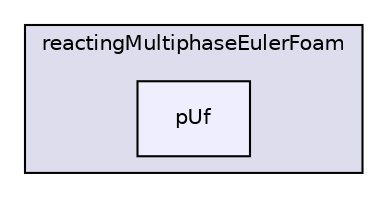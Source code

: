 digraph "applications/solvers/multiphase/reactingEulerFoam/reactingMultiphaseEulerFoam/pUf" {
  bgcolor=transparent;
  compound=true
  node [ fontsize="10", fontname="Helvetica"];
  edge [ labelfontsize="10", labelfontname="Helvetica"];
  subgraph clusterdir_f43e6cbef3f1fcb86eb964dec54a1d5c {
    graph [ bgcolor="#ddddee", pencolor="black", label="reactingMultiphaseEulerFoam" fontname="Helvetica", fontsize="10", URL="dir_f43e6cbef3f1fcb86eb964dec54a1d5c.html"]
  dir_eb669a6464154d6d30ab0fcd4d422c37 [shape=box, label="pUf", style="filled", fillcolor="#eeeeff", pencolor="black", URL="dir_eb669a6464154d6d30ab0fcd4d422c37.html"];
  }
}
